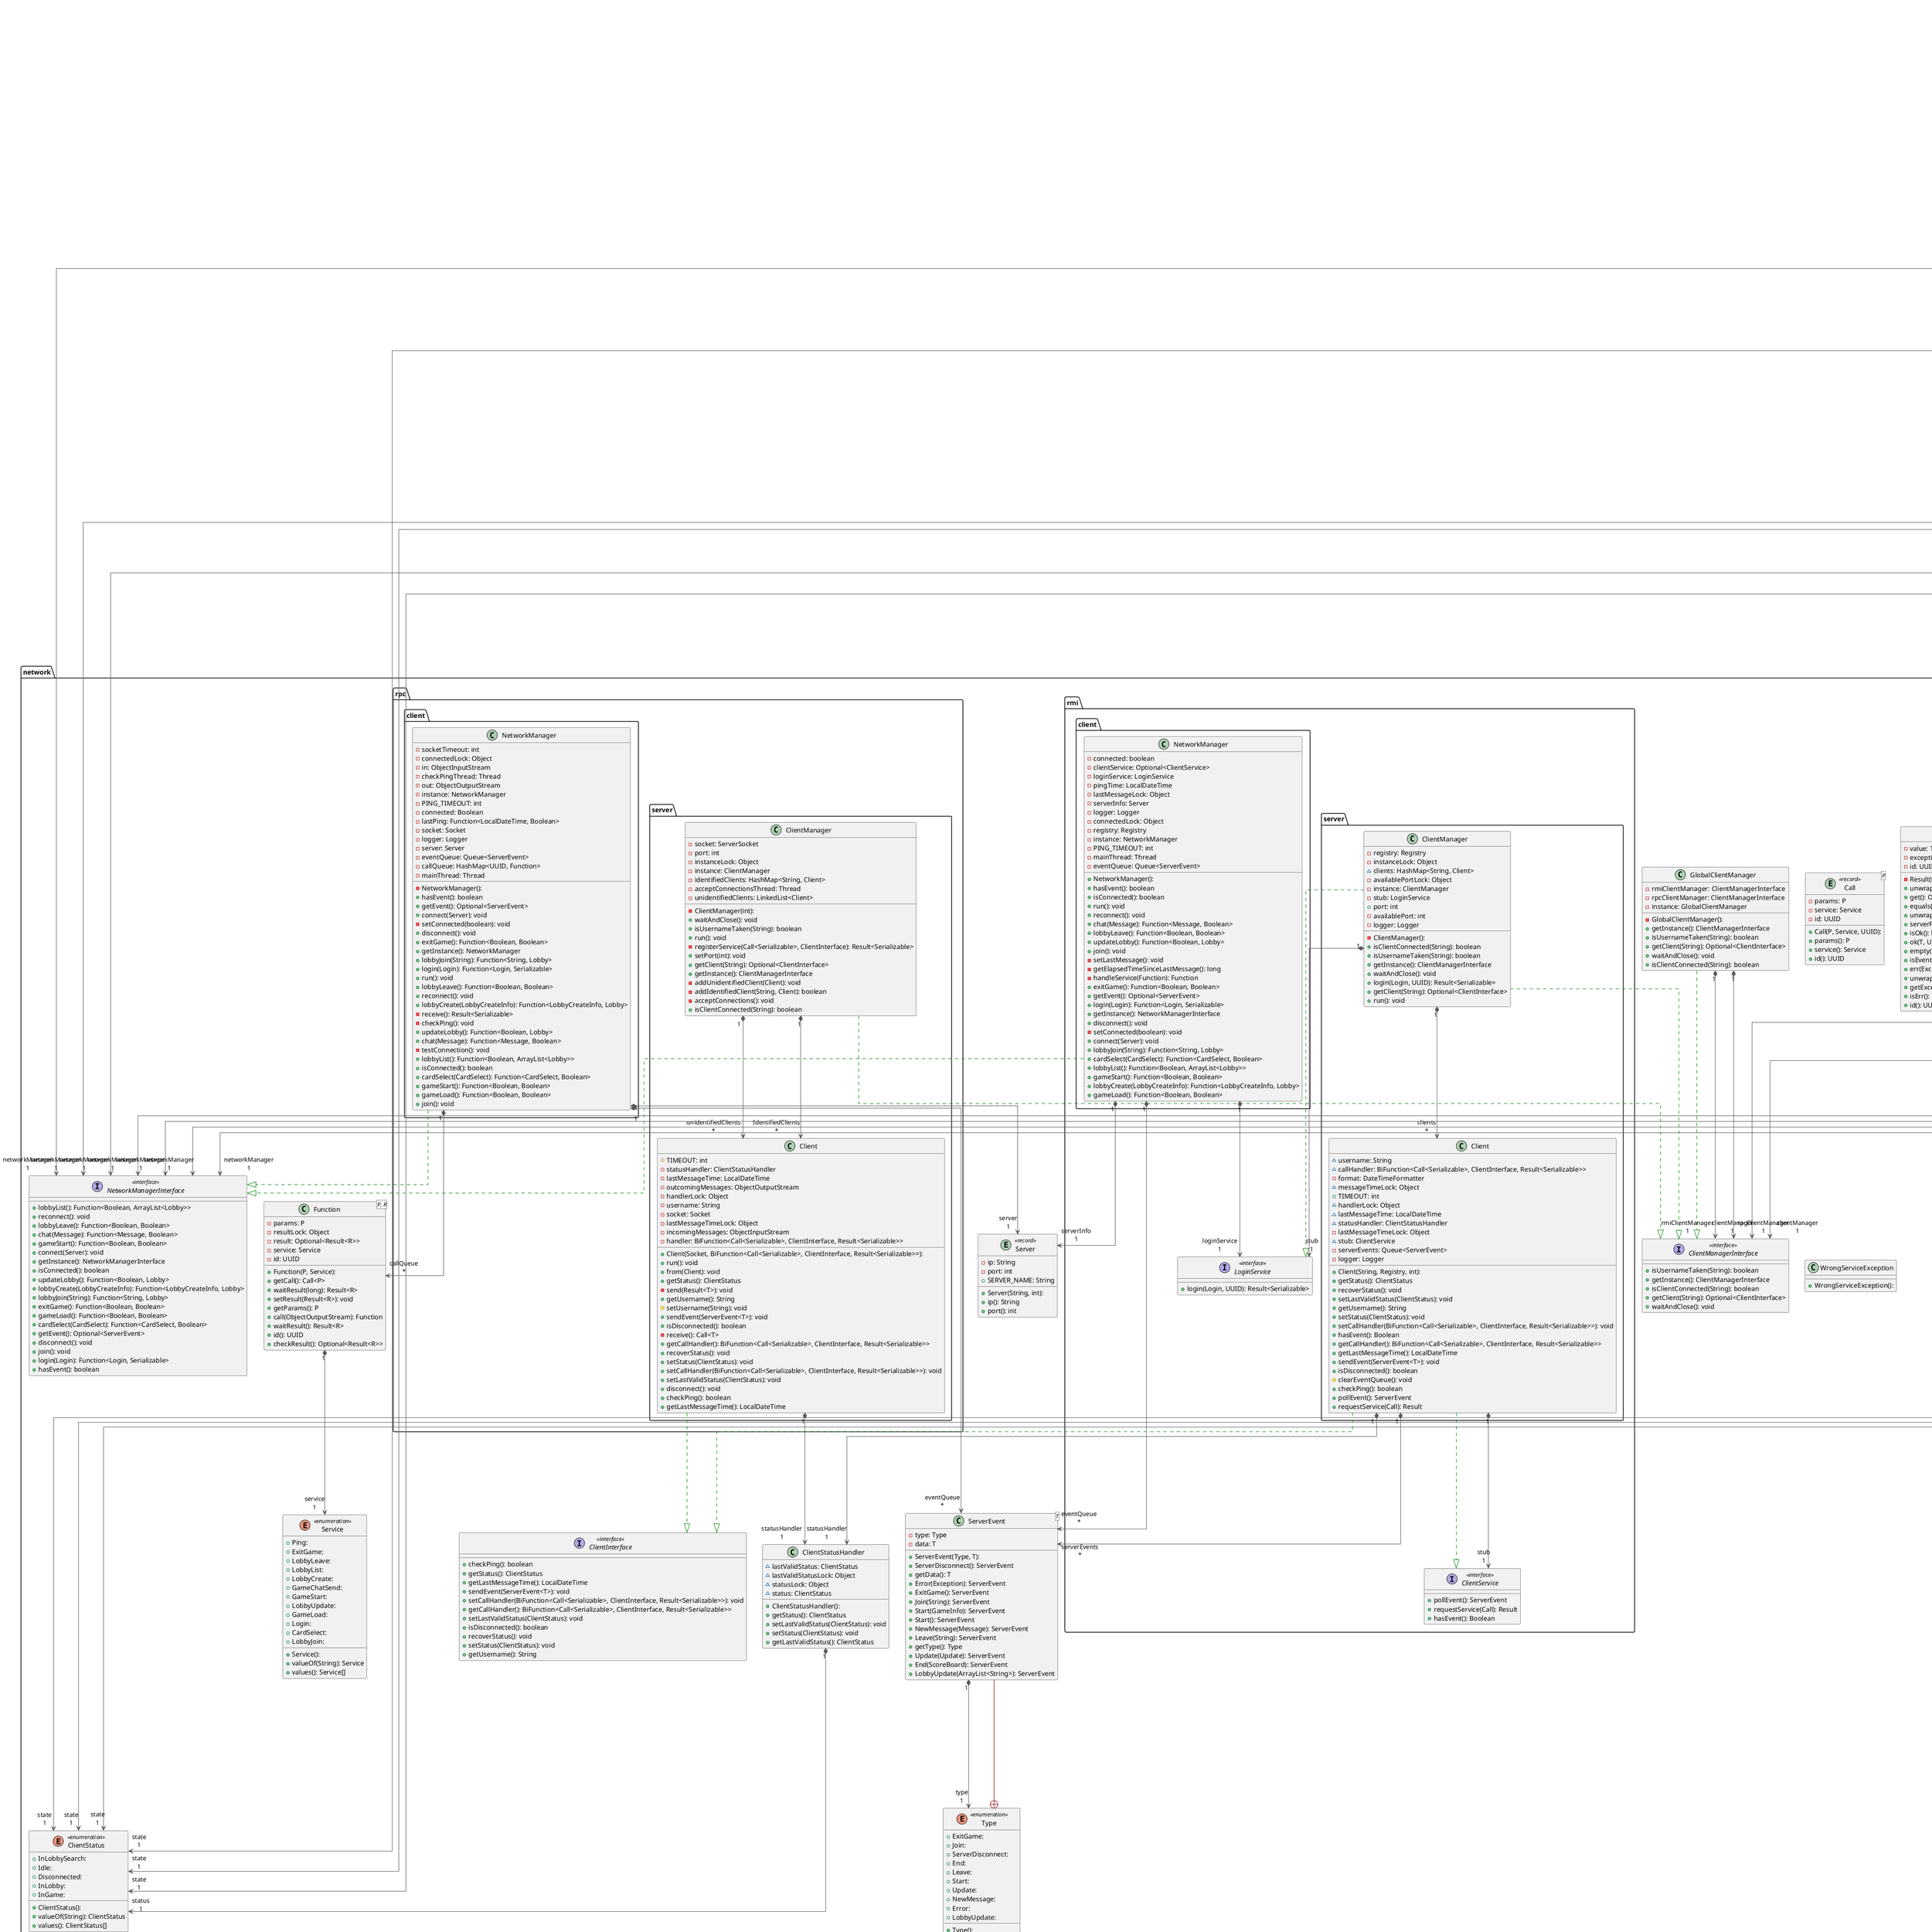 @startuml
skinparam linetype ortho


package controller {
    package game{
        class GameController {
            + GameController(File, Lobby):
            + GameController(Lobby):
            - logger: Logger
            - someoneCompleted: boolean
            - saveFile: File
            - pauseCounter: int
            - lobby: Lobby
            - DISCONNECTION_CHECK_INTERVAL: long
            - currentPlayer: Player
            - clientManager: ClientManagerInterface
            - playerDisconnected: ArrayList<Boolean>
            - db: DataBase
            - isPaused: boolean
            - playerIterator: Iterator<Player>
            - game: Game
            - SOLE_SURVIVOR_TIMER: long
            - disconnectionChecker: Thread
            - checkDisconnections(): void
            - checkRefillTable(): boolean
            - doMove(Player, ArrayList<Point>, int): void
            - saveGame(): void
            - addPersonalCockade(Player): void
            + handleGame(Call, ClientInterface): Result
            + exitGame(boolean): void
            - addFirstToFinish(Player): void
            - nextNotDisconnected(): Optional<Player>
            - refillTable(): void
            + getPlayers(): ArrayList<Player>
            - completePlayerTurn(Player): boolean
            + getGame(): Game
            - addCommonCockade(Player, ArrayList<Cockade>, ArrayList<Integer>): void
            + globalUpdate(ServerEvent): void
            + getPlayer(String): Player
            - deleteSave(): void
            + getGameInfo(Player): GameInfo
        }
        class GamePausedException {
            + GamePausedException():
        }
        class NotYourTurnException {
            + NotYourTurnException():
        }
    }
    package lobby{

        class Lobby {
            + Lobby(String, String):
            - name: String
            - players: ArrayList<String>
            + removePlayer(String): void
            + getName(): String
            + getPlayers(): ArrayList<String>
            + isHost(String): boolean
            + getNumberOfPlayers(): int
            + addPlayer(String): void
        }
        class LobbyAlreadyExistsException {
            + LobbyAlreadyExistsException():
        }
        class LobbyController {
            - LobbyController():
            - db: DataBase
            - lobbies: HashMap<String, Lobby>
            - instance: LobbyController
            - clientManager: ClientManagerInterface
            - SAVESTATES_DIRECTORY: String
            - SAVESTATES_PREFIX: String
            - games: ArrayList<GameController>
            + exitGame(GameController): void
            + getInstance(): LobbyController
            + searchGame(String): Optional<GameController>
            + getLobbies(): ArrayList<Lobby>
            + findPlayerLobby(String): Lobby
            + createLobby(String, String): Lobby
            - loadGame(Lobby): void
            + startGame(Lobby): void
            - globalUpdate(Lobby, ServerEvent): void
            + leaveLobby(String): void
            + joinLobby(String, String): Lobby
            + run(): void
            + handleInLobby(Call<Serializable>, ClientInterface): Result<Serializable>
            + endGame(GameController): void
            + handleLobbySearch(Call<Serializable>, ClientInterface): Result<Serializable>
        }
        class LobbyFullException {
            + LobbyFullException():
        }
        class LobbyNotFoundException {
            + LobbyNotFoundException():
        }
        class NotEnoughPlayersException {
            + NotEnoughPlayersException():
        }
        class PlayerAlreadyInLobbyException {
            + PlayerAlreadyInLobbyException():
        }
        class PlayerNotInLobbyException {
            + PlayerNotInLobbyException():
        }
    }
    class DataBase {
        - DataBase():
        - instance: DataBase
        - DB_NAME: String
        - loadDb(): DataBase
        + write(): void
        + getInstance(): DataBase
    }

    class GameNotFoundException {
        + GameNotFoundException():
    }

    class IdentityTheftException {
        + IdentityTheftException():
    }
    class MessageTooLongException {
        + MessageTooLongException():
    }
    class NotHostException {
        + NotHostException():
    }
}

package model{
    class Card {
        + Card(Type):
        + Card(Type, int):
        - imageIndex: int
        - type: Type
        + equals(Object): boolean
        + getImageIndex(): int
        + getType(): Type
    }
    class CardsDeck {
        + CardsDeck():
        + TOTAL_CARDS: int
        + CARDS_PER_TYPE: int
        + IMAGES_PER_TYPE: int
        - cards: Stack<Card>
        + draw(): Optional<Card>
        + size(): int
    }
    entity Cell << record >> {
        + Cell(int, int, Type):
        - x: int
        - card: Type
        - y: int
        + x(): int
        + card(): Type
        + y(): int
    }
    entity Cockade << record >> {
        + Cockade(String, int):
        - points: int
        - name: String
        + points(): int
        + name(): String
    }
    class CommonObjective {
        + CommonObjective(SaveCommonObjective, int):
        + CommonObjective(String, int, Function<Shelf, Boolean>):
        - checkCompleted: Function<Shelf, Boolean>
        - cornersX: int[]
        - value: int
        - pointDecrement: int
        - INITIAL_VALUE: int
        - cornersY: int[]
        - POINT_DECREMENT_2_PLAYERS: int
        - squareDx: int[]
        - squareDy: int[]
        - POINT_DECREMENT: int
        + N_COMMON_OBJECTIVES: int
        - completedBy: HashSet<String>
        - equalCorners(Shelf): Boolean
        - eightEquals(Shelf): Boolean
        - fourGroupsOfFourCards(Shelf): Boolean
        - twoColumnsOfSixDifferentCards(Shelf): Boolean
        - groupsOfAtLeastNCards(Shelf, int): int
        + generateCommonObjectives(int): ArrayList<CommonObjective>
        - sixGroupsOfTwoCards(Shelf): Boolean
        + twoSquareGroups(Shelf): Boolean
        - fourRowsOfAtMostThreeDifferentCards(Shelf): Boolean
        - stairsShape(Shelf): Boolean
        - twoRowsWithFiveDifferentCards(Shelf): Boolean
        + generateAllCommonObjectives(int): ArrayList<CommonObjective>
        - fiveCardsInDiagonal(Shelf): Boolean
        + getValue(): int
        + getSavable(): SaveCommonObjective
        + isCompleted(Shelf, String): Optional<Cockade>
        - equalsX(Shelf): Boolean
        - threeColumnsOfAtMostThreeDifferentCards(Shelf): Boolean
    }
    class Game {
        + Game(ArrayList<String>):
        + Game(SaveState):
        - tabletop: TableTop
        - commonObjectives: ArrayList<CommonObjective>
        - iteratorIndex: Optional<Integer>
        - players: ArrayList<Player>
        - playerIterator: PlayerIterator
        + iterator(): Iterator<Player>
        + getPlayers(): ArrayList<Player>
        + finalRanks(): ArrayList<Player>
        + loadGame(File): Game
        + getTabletop(): TableTop
        - getSaveState(): SaveState
        + getCommonObjectives(): ArrayList<CommonObjective>
        + saveGame(File): void
    }
    class InvalidMoveException {
        + InvalidMoveException(String):
    }
    class Objective {
        + Objective(String):
        # name: String
        + equals(Object): boolean
        + getName(): String
    }
    class PersonalObjective {
        + PersonalObjective(String, Cell[]):
        + PersonalObjective(String):
        - points: int[]
        + MARKER: String
        - cellsCheck: Cell[]
        + getCellsCheck(): Cell[]
        + isCompleted(Shelf): Optional<Cockade>
        + generateAllPersonalObjectives(): ArrayList<PersonalObjective>
        + generatePersonalObjectives(int): PersonalObjective[]
    }
    class Player {
        + Player(String, PersonalObjective):
        + Player(SavePlayer):
        - points: int
        - personalObjective: PersonalObjective
        - name: String
        - shelf: Shelf
        - cockades: ArrayList<Cockade>
        + getShelf(): Shelf
        + getPersonalObjective(): PersonalObjective
        + equals(Object): boolean
        + addCockade(Cockade): void
        + getCockades(): ArrayList<Cockade>
        + getName(): String
        + getPoints(): int
        + getSavePlayer(): SavePlayer
    }
    class PlayerIterator {
        + PlayerIterator(Game):
        + PlayerIterator(Game, int):
        - index: int
        - maxIndex: int
        - game: Game
        + getIndex(): int
        + hasNext(): boolean
        + next(): Player
    }
    entity Point << record >> {
        + Point(int, int):
        - x: int
        - y: int
        + x(): int
        + distance(Point): int
        + y(): int
    }
    entity SaveCommonObjective << record >> {
        + SaveCommonObjective(String, int, HashSet<String>):
        - name: String
        - points: int
        - completedBy: HashSet<String>
        + points(): int
        + completedBy(): HashSet<String>
        + name(): String
    }
    entity SavePlayer << record >> {
        + SavePlayer(String, String, Card[][], ArrayList<Cockade>, int):
        - personalObjective: String
        - cockades: ArrayList<Cockade>
        - name: String
        - shelf: Card[][]
        - points: int
        + cockades(): ArrayList<Cockade>
        + points(): int
        + shelf(): Card[][]
        + name(): String
        + personalObjective(): String
    }
    entity SaveState << record >> {
        + SaveState(SaveTableTop, ArrayList<SavePlayer>, ArrayList<SaveCommonObjective>, int):
        - commonObjectives: ArrayList<SaveCommonObjective>
        - tabletop: SaveTableTop
        - players: ArrayList<SavePlayer>
        - playerIteratorIndex: int
        + commonObjectives(): ArrayList<SaveCommonObjective>
        + playerIteratorIndex(): int
        + tabletop(): SaveTableTop
        + players(): ArrayList<SavePlayer>
    }
    entity SaveTableTop << record >> {
        + SaveTableTop(Card[][], CardsDeck):
        - grid: Card[][]
        - deck: CardsDeck
        + deck(): CardsDeck
        + grid(): Card[][]
    }
    entity Score << record >> {
        + Score(String, int, String):
        - username: String
        - score: int
        - title: String
        + score(): int
        + title(): String
        + username(): String
        + compareTo(Score): int
    }
    class ScoreBoard {
        + ScoreBoard(Game):
        - winner: String
        - soleSurvivor: String
        - mostGames: String
        - victoryType: VictoryType
        - mostTrophies: String
        - mostPlants: String
        - mostCats: String
        - mostBooks: String
        - mostFrames: String
        - cockades: Map<String, ArrayList<Cockade>>
        - scores: ArrayList<Score>
        + getCockades(String): ArrayList<Cockade>
        + iterator(): Iterator<Score>
        - createScore(Player): Score
        + size(): int
        - findSoleSurvivor(ArrayList<Player>): String?
        - findVictoryType(ArrayList<Player>): VictoryType
    }
    class Shelf {
        + Shelf(Optional<Card>[][]):
        + Shelf(Card[][]):
        + Shelf():
        - slots: Optional<Card>[][]
        + COLUMNS: int
        - groupPoints: int[]
        + ROWS: int
        - dy: int[]
        - dx: int[]
        + getGroupSize(int, int, Type, boolean[][]): int
        + insertTest(int, int, Card): void
        + getFinishCockade(): Optional<Cockade>
        + getCard(int, int): Optional<Card>
        + getGroupsCockades(): ArrayList<Cockade>
        + isFull(): boolean
        + insert(int, ArrayList<Card>): void
        + countCard(Type): int
        - getHighest(int): int
        + getShelf(): Optional<Card>[][]
        + getSerializable(): Card[][]
    }
    class TableTop {
        + TableTop(SaveTableTop, int):
        + TableTop(int):
        - table: Optional<Card>[][]
        - dy: int[]
        + PLAYER_NUMBER_MASK: int[][]
        - nPlayers: int
        - deck: CardsDeck
        - dx: int[]
        + MAX_PLAYERS: int
        + SIZE: int
        + isUsed(int, int): boolean
        + getDeck(): CardsDeck
        + getSaveTableTop(): SaveTableTop
        + isPickable(int, int): boolean
        + needRefill(): boolean
        + pickCard(int, int): Card
        + getSerializable(): Card[][]
        + getCard(int, int): Optional<Card>
        + fillTable(): void
    }
    enum Type << enumeration >> {
        + Type():
        + Plant:
        + Cat:
        + Book:
        + Game:
        + Frame:
        + Trophy:
        + values(): Type[]
        + valueOf(String): Type
    }
    enum VictoryType << enumeration >> {
        + VictoryType():
        + LANDSLIDE:
        + BALANCED:
        + TOO_CLOSE:
        + valueOf(String): VictoryType
        + values(): VictoryType[]
    }
}
package view{
    package gui{
        class CommonObjController {
            + CommonObjController():
            - errorLabel: Label
            - pane: AnchorPane
            - firstObj: Label
            - logger: Logger
            - secObj: Label
            + initialize(URL, ResourceBundle): void
        }
        class CreateLobbyController {
            + CreateLobbyController():
            - serverThread: Thread
            - state: ClientStatus
            - WIDTH: int
            - scene: Scene
            - logger: Logger
            - messageDisplay: Label
            - stage: Stage
            - btnSelect: Button
            - HEIGHT: int
            - nameUser: Text
            - nameLobby: TextField
            - handleEvent(): void
            + initialize(URL, ResourceBundle): void
            - returnToLoginMessage(): void
            - createLobby(ActionEvent): void
        }
        class EndController {
            + EndController():
            - logger: Logger
            - cockadesList2: ListView
            - cockadeImage3: ImageView
            - stage: Stage
            - WIDTH: int
            - messageLabel1: Label
            - serverThread: Thread
            - messageLabel3: Label
            - cockadeImage4: ImageView
            - messageLabel2: Label
            - titleLabel: Label
            - cockadesList1: ListView
            - HEIGHT: int
            - cockadesList4: ListView
            - cockadeImage2: ImageView
            - scoreBoard: ScoreBoard
            - cockadesList3: ListView
            - username: String
            - messageLabel4: Label
            - scene: Scene
            - cockadeImage1: ImageView
            - returnToLoginMessage(): void
            - addCockadeToList(ListView, Cockade): void
            - addChangeOfImage(ListView, int): void
            - goToLobbies(ActionEvent): void
            + initialize(URL, ResourceBundle): void
            - showScoreBoard(): void
            - handleEvent(): void
            - handleCockadeSelection(int, String): void
        }
        class GameData {
            + GameData(GameInfo, String):
            - me: String
            - commonObjectivesPoints: ArrayList<Integer>
            - myShelf: Shelf
            - shelves: ArrayList<Shelf>
            - commonObjectives: ArrayList<String>
            - nPlayers: int
            - myPersonalObjective: PersonalObjective
            - currentPlayer: String
            - scoreBoard: ScoreBoard
            - playersNames: ArrayList<String>
            - tableTop: Optional[][]
            - updateTableTop(Card[][]): void
            + getCommonObjectives(): ArrayList<String>
            + getMe(): String
            + getShelves(): ArrayList<Shelf>
            + getTableTop(): Optional[][]
            + setScoreBoard(ScoreBoard): void
            + getPlayersNames(): ArrayList<String>
            + getMyPersonalObjective(): PersonalObjective
            + getScoreBoard(): ScoreBoard
            + update(Update): void
            + getMyShelf(): Shelf
            + getCurrentPlayer(): String
        }
        class GameViewController {
            + GameViewController():
            - logger: Logger
            - cardOffSet: int
            - printPersonalObjectivesButton: Button
            + gameData: GameData
            - imageToIndices: Map<ImageView, int[]>
            - noSureButton: RadioButton
            - endGame: Button
            - shelfOffSetY: int
            - sureChoiceButton: Button
            - cardSize: int
            - stage: Stage
            - sureLabel: Label
            - shelfCardSize: int
            - columnInput: TextField
            - HEIGHT: int
            + networkManager: NetworkManagerInterface
            - yourTurn: boolean
            - POPUP_WIDTH: int
            + sendMessageButton: Button
            + state: ClientStatus
            - messageInput: TextField
            - messageLabel: Label
            - shelfCardStepX: int
            - cardStep: int
            - shelfColumns: int
            - selectedImages: List<ImageView>
            - SIZE: int
            - shelfRows: int
            - serverThread: Thread
            - scene: Scene
            - WIDTH: int
            - shelfCardStepY: int
            - players: ListView
            - username: String
            - chat: ListView
            - yesSureButton: RadioButton
            - printAllShelvesButton: Button
            - SHELVES_POPUP_WIDTH: int
            - SHELVES_POPUP_HEIGHT: int
            - printCommonObjectivesButton: Button
            - POPUP_HEIGHT: int
            - isPaused: boolean
            - shelfOffSetX: int
            + lobby: Lobby
            - pane: AnchorPane
            - printEnd(): void
            + initialize(URL, ResourceBundle): void
            - endTheGame(ActionEvent): void
            - putImageOnScene(String, int, int, int, int, int, int, int, int, boolean): void
            - startLobby(): void
            - tryMove(ActionEvent): void
            + getGameData(): GameData
            - handleCardSelection(ImageView): void
            - printAllShelvesObjectivesButton(ActionEvent): void
            - printPersonalObjectivesButton(ActionEvent): void
            - afterStopConfirmFail(): void
            - goToMessage(): void
            - returnToLoginMessage(): void
            - handleEvent(): void
            - fillShelf(Shelf): void
            - submitChoice(ActionEvent): void
            - sendMessage(ActionEvent): void
            - fillScene(Optional<Card>[][]): void
            - removeImages(boolean): void
            - printCommonObjectivesButton(ActionEvent): void
        }
        class LobbyViewController {
            + LobbyViewController():
            - HEIGHT: int
            - quitLobby: Button
            + lobby: Lobby
            - scene: Scene
            - loadButton: Button
            - serverThread: Thread
            ~ username: String
            - players: ListView
            - startButton: Button
            + networkManager: NetworkManagerInterface
            + state: ClientStatus
            - stage: Stage
            - messageInput: TextField
            - WIDTH: int
            - alreadyShowedHostMessage: boolean
            + gameInfo: GameInfo
            - chat: ListView
            - logger: Logger
            - descriptorLabel: Label
            - sendMessageButton: Button
            - startGame(ActionEvent): void
            - returnToLoginMessage(): void
            - startLobby(): void
            - switchToGame(): void
            - loadGame(ActionEvent): void
            - handleEvent(): void
            - sendMessage(ActionEvent): void
            + initialize(URL, ResourceBundle): void
            - updateLobby(): void
            - quitLobby(ActionEvent): void
            - showStart(): void
        }
        class LoginController {
            + LoginController():
            + port: int
            + lobby: Lobby
            - logger: Logger
            - WIDTH: int
            - stage: Stage
            + state: ClientStatus
            + username: String
            + networkManager: NetworkManagerInterface
            - RMIButton: RadioButton
            + gameInfo: GameInfo
            - loginButton: Button
            - scene: Scene
            + ip: String
            - errorLabel: Label
            - selectedIp: TextField
            - HEIGHT: int
            - namePlayer: TextField
            + initialize(URL, ResourceBundle): void
            - switchToGame(): void
            - switchToMainMenu(ActionEvent): void
        }
        class Main {
            + Main():
            - btnPlay1: boolean
            - logger: Logger
            - getResource(String): URL
            + main(String[]): void
            + start(Stage): void
        }
        class MainMenuController {
            + MainMenuController():
            - WIDTH: int
            - state: ClientStatus
            - noFound: Label
            - scene: Scene
            - stage: Stage
            - HEIGHT: int
            - nameUser: Text
            - logger: Logger
            - serverThread: Thread
            - listView: ListView<String>
            + MainMenuController(): void
            + initialize(URL, ResourceBundle): void
            - handleEvent(): void
            - askNetForLobbies(): void
            - joinLobby(ActionEvent): void
            - returnToLoginMessage(): void
            - switchToCreateLobby(ActionEvent): void
            - refreshLobbies(ActionEvent): void
        }
        class LoginController {
            + LoginController():
            + port: int
            + lobby: Lobby
            - logger: Logger
            - WIDTH: int
            - stage: Stage
            + state: ClientStatus
            + username: String
            + networkManager: NetworkManagerInterface
            - RMIButton: RadioButton
            + gameInfo: GameInfo
            - loginButton: Button
            - scene: Scene
            + ip: String
            - errorLabel: Label
            - selectedIp: TextField
            - HEIGHT: int
            - namePlayer: TextField
            + initialize(URL, ResourceBundle): void
            - switchToGame(): void
            - switchToMainMenu(ActionEvent): void
        }
        class MessageReturnToLoginController {
            + MessageReturnToLoginController():
            - stage: Stage
            - scene: Scene
            - HEIGHT: int
            - WIDTH: int
            - messageLabel: Label
            - backToLogin(ActionEvent): void
        }
        class MessageStoppedGameController {
            + MessageStoppedGameController():
            - scene: Scene
            - stage: Stage
            - HEIGHT: int
            - WIDTH: int
            - messageLabel: Label
            - backToLobbies(ActionEvent): void
            + initialize(URL, ResourceBundle): void
        }
        class MessageStoppedGameController {
            + MessageStoppedGameController():
        }
        class PersonalObjController {
            + PersonalObjController():
            - objImage: ImageView
            + initialize(URL, ResourceBundle): void
        }
        class ShelvesController {
            + ShelvesController():
            - shelves: ArrayList<Shelf>
            - shelfCardSize: int
            - pane: AnchorPane
            - player2: Label
            - shelfColumns: int
            - player3: Label
            - shelf4: ImageView
            - shelfCardStepX: int
            - shelfCardStepY: int
            - player: Label
            - shelf3: ImageView
            - playersNames: ArrayList<String>
            - player4: Label
            - shelfRows: int
            + initialize(URL, ResourceBundle): void
            - putImageOnScene(String, int, int, int, int, int, int, int, int): void
            - fillShelf(Shelf, int): void
        }
        class Utils {
            + Utils():
            - logger: Logger
            + CHAT_HEIGHT: int
            + changeLabel(Label, String): void
            + addMessageToChat(String, Message, ListView): void
            + sendMessage(String, NetworkManagerInterface, TextField, ListView, ListView, Label): void
            + cardToImageName(Card): String
        }
    }
    package cli{
        class CLI{
            - CLI():
            - isHost: boolean
            - needQuit: boolean
            - lobby: Lobby
            - instance: CLI
            - IO: Utils
            - isPaused: boolean
            + networkManager: NetworkManagerInterface
            - game: CLIGame
            - logger: Logger
            - doPrint: boolean
            - yourTurn: boolean
            - port: int
            - ip: String
            - gameStarted: boolean
            - state: ClientStatus
            - username: String
            - connect(): ClientStatus
            - askIpAndMethod(): void
            - inLobby(): ClientStatus
            - stringToPoint(String): Point
            - inGame(): ClientStatus
            - handleEvent(): ClientStatus
            + run(): void
            + getInstance(): CLI
            - sendMessage(): void
            - handleStopGame(): ClientStatus
            - printWelcome(): void
            - handlePickCard(): ClientStatus
            - checkCanStartGame(): boolean
            - waitGlobalUpdate(): ClientStatus
            - printEndGame(ScoreBoard): void
            - searchLobby(): ClientStatus
            - login(): ClientStatus
        }
        class CLIGame {
            + CLIGame(GameInfo, String):
            ~ nPlayers: int
            ~ commonObjectivesPoints: ArrayList<Integer>
            ~ tableTop: Optional<Card>[][]
            ~ me: String
            ~ players: ArrayList<String>
            ~ commonObjectives: ArrayList<String>
            ~ personalObjective: PersonalObjective
            ~ shelves: ArrayList<Shelf>
            ~ myShelf: Shelf
            - getCorner(int, int): String
            - updateTableTop(Card[][]): void
            - printShelf(Shelf): void
            + printAllShelves(): void
            + printTableTop(): void
            - cardToChar(Card): String
            + getNumberOfPlayers(): int
            + printCommonObjectives(): void
            + printYourShelf(): void
            + update(Update): void
            + printPersonalObjective(): void
        }
        enum ConnectionModeOptions << enumeration >> {
            + ConnectionModeOptions():
            + SOCKET:
            + RMI:
            - needHost: boolean
            - needTurn: boolean
            + needHost(): boolean
            + needTurn(): boolean
            + values(): ConnectionModeOptions[]
            + valueOf(String): ConnectionModeOptions
        }
        enum InGameOptions << enumeration >> {
            - InGameOptions(boolean, boolean):
            - InGameOptions(boolean):
            - InGameOptions():
            + SEND_MESSAGE:
            + SHOW_ALL_SHELVES:
            + SHOW_PERSONAL_OBJECTIVE:
            + SHOW_TABLETOP:
            - needTurn: boolean
            + SHOW_COMMON_OBJECTIVES:
            - needHost: boolean
            + SHOW_YOUR_SHELF:
            + PICK_CARDS:
            + STOP_GAME:
            + values(): InGameOptions[]
            + valueOf(String): InGameOptions
            + needHost(): boolean
            + needTurn(): boolean
        }
        enum InLobbyOptions << enumeration >> {
            - InLobbyOptions():
            - InLobbyOptions(boolean):
            - needHost: boolean
            + LEAVE_LOBBY:
            - needTurn: boolean
            + START_GAME:
            + LOAD_GAME:
            + SEND_MESSAGE:
            + LIST_PLAYERS:
            + needHost(): boolean
            + values(): InLobbyOptions[]
            + valueOf(String): InLobbyOptions
            + needTurn(): boolean
        }
        class NonBlockingIO {
            - NonBlockingIO():
            - isAskingLock: Object
            - scanner: Scanner
            - isAvailableLock: Object
            - isAvailable: boolean
            - networkManager: NetworkManagerInterface
            - isAsking: boolean
            - result: String
            - instance: NonBlockingIO
            + ask(): void
            + run(): void
            + getResult(): String
            + setNetworkManager(NetworkManagerInterface): void
            + isAvailable(): boolean
            + getInstance(): NonBlockingIO
        }
        interface OptionsInterface << interface >> {
            + needHost(): boolean
            + needTurn(): boolean
        }
        enum SelectLobbyOptions << enumeration >> {
            + SelectLobbyOptions():
            + LIST_LOBBIES:
            + QUIT:
            + CREATE_LOBBY:
            - needTurn: boolean
            - needHost: boolean
            + JOIN_LOBBY:
            + needTurn(): boolean
            + valueOf(String): SelectLobbyOptions
            + values(): SelectLobbyOptions[]
            + needHost(): boolean
        }
        class Utils {
            + Utils():
            - networkManager: NetworkManagerInterface
            - IO: NonBlockingIO
            + askOptionOrEvent(Class<E>, boolean, boolean, boolean): Optional<E>
            + askStringOrEvent(): Optional<String>
            + askInt(String): int
            - enumToOption(E): String
            + askOption(Class<E>, boolean, boolean): E
            + askInt(): int
            + askOption(Class<E>): E
            + askStringOrEvent(String): Optional<String>
            + askString(String): String
            + askIntOrEvent(String): Optional<Integer>
            + setNetworkManager(NetworkManagerInterface): void
            + askIntOrEvent(): Optional<Integer>
            + askString(): String
        }
    }
}
package network{
    entity Call<P> << record >> {
        + Call(P, Service, UUID):
        - params: P
        - service: Service
        - id: UUID
        + params(): P
        + service(): Service
        + id(): UUID
    }
    interface ClientInterface << interface >>{
        + checkPing(): boolean
        + getStatus(): ClientStatus
        + getLastMessageTime(): LocalDateTime
        + sendEvent(ServerEvent<T>): void
        + setCallHandler(BiFunction<Call<Serializable>, ClientInterface, Result<Serializable>>): void
        + getCallHandler(): BiFunction<Call<Serializable>, ClientInterface, Result<Serializable>>
        + setLastValidStatus(ClientStatus): void
        + isDisconnected(): boolean
        + recoverStatus(): void
        + setStatus(ClientStatus): void
        + getUsername(): String
    }
    interface ClientManagerInterface << interface >>{
        + isUsernameTaken(String): boolean
        + getInstance(): ClientManagerInterface
        + isClientConnected(String): boolean
        + getClient(String): Optional<ClientInterface>
        + waitAndClose(): void
    }
    enum ClientStatus << enumeration >> {
        + ClientStatus():
        + InLobbySearch:
        + Idle:
        + Disconnected:
        + InLobby:
        + InGame:
        + valueOf(String): ClientStatus
        + values(): ClientStatus[]
    }
    class ClientStatusHandler {
        + ClientStatusHandler():
        ~ lastValidStatus: ClientStatus
        ~ lastValidStatusLock: Object
        ~ statusLock: Object
        ~ status: ClientStatus
        + getStatus(): ClientStatus
        + setLastValidStatus(ClientStatus): void
        + setStatus(ClientStatus): void
        + getLastValidStatus(): ClientStatus
    }
    class Function<P, R> {
        + Function(P, Service):
        - params: P
        - resultLock: Object
        - result: Optional<Result<R>>
        - service: Service
        - id: UUID
        + getCall(): Call<P>
        + waitResult(long): Result<R>
        + setResult(Result<R>): void
        + getParams(): P
        + call(ObjectOutputStream): Function
        + waitResult(): Result<R>
        + id(): UUID
        + checkResult(): Optional<Result<R>>
    }
    class GlobalClientManager {
        - GlobalClientManager():
        - rmiClientManager: ClientManagerInterface
        - rpcClientManager: ClientManagerInterface
        - instance: GlobalClientManager
        + getInstance(): ClientManagerInterface
        + isUsernameTaken(String): boolean
        + getClient(String): Optional<ClientInterface>
        + waitAndClose(): void
        + isClientConnected(String): boolean
    }
    interface NetworkManagerInterface << interface >> {
        + lobbyList(): Function<Boolean, ArrayList<Lobby>>
        + reconnect(): void
        + lobbyLeave(): Function<Boolean, Boolean>
        + chat(Message): Function<Message, Boolean>
        + gameStart(): Function<Boolean, Boolean>
        + connect(Server): void
        + getInstance(): NetworkManagerInterface
        + isConnected(): boolean
        + updateLobby(): Function<Boolean, Lobby>
        + lobbyCreate(LobbyCreateInfo): Function<LobbyCreateInfo, Lobby>
        + lobbyJoin(String): Function<String, Lobby>
        + exitGame(): Function<Boolean, Boolean>
        + gameLoad(): Function<Boolean, Boolean>
        + cardSelect(CardSelect): Function<CardSelect, Boolean>
        + getEvent(): Optional<ServerEvent>
        + disconnect(): void
        + join(): void
        + login(Login): Function<Login, Serializable>
        + hasEvent(): boolean
    }
    class Result<T> {
        - Result(Exception, T, UUID):
        - value: T
        - exception: Exception
        - id: UUID
        + unwrap(): T
        + get(): Optional<T>
        + equals(Object): boolean
        + unwrapOrElseThrow(Exception): T
        + serverPush(ServerEvent): Result<Serializable>
        + isOk(): boolean
        + ok(T, UUID): Result<T>
        + empty(UUID): Result<Serializable>
        + isEvent(): boolean
        + err(Exception, UUID): Result<T>
        + unwrapOrElse(T): T
        + getException(): Optional<Exception>
        + isErr(): boolean
        + id(): UUID
    }
    entity Server << record >> {
        + Server(String, int):
        - ip: String
        - port: int
        + SERVER_NAME: String
        + ip(): String
        + port(): int
    }
    class ServerEvent<T> {
        + ServerEvent(Type, T):
        - type: Type
        - data: T
        + ServerDisconnect(): ServerEvent
        + getData(): T
        + Error(Exception): ServerEvent
        + ExitGame(): ServerEvent
        + Join(String): ServerEvent
        + Start(GameInfo): ServerEvent
        + Start(): ServerEvent
        + NewMessage(Message): ServerEvent
        + Leave(String): ServerEvent
        + getType(): Type
        + Update(Update): ServerEvent
        + End(ScoreBoard): ServerEvent
        + LobbyUpdate(ArrayList<String>): ServerEvent
    }
    enum Service << enumeration >> {
        + Service():
        + Ping:
        + ExitGame:
        + LobbyLeave:
        + LobbyList:
        + LobbyCreate:
        + GameChatSend:
        + GameStart:
        + LobbyUpdate:
        + GameLoad:
        + Login:
        + CardSelect:
        + LobbyJoin:
        + valueOf(String): Service
        + values(): Service[]
    }
    enum Type << enumeration >> {
        + Type():
        + ExitGame:
        + Join:
        + ServerDisconnect:
        + End:
        + Leave:
        + Start:
        + Update:
        + NewMessage:
        + Error:
        + LobbyUpdate:
        + valueOf(String): Type
        + values(): Type[]
    }
    class WrongServiceException {
        + WrongServiceException():
    }
    package errors{
        class ClientAlreadyConnectedException {
            + ClientAlreadyConnectedException():
        }
        class ClientAlreadyIdentifiedException {
            + ClientAlreadyIdentifiedException():
        }
        class ClientConnectedButNotFoundException {
            + ClientConnectedButNotFoundException():
        }
        class ClientNeverConnectedException {
            + ClientNeverConnectedException():
        }
        class ClientNotFoundException {
            + ClientNotFoundException():
        }
        class ClientNotIdentifiedException {
            + ClientNotIdentifiedException():
        }
        class DisconnectedClientException {
            + DisconnectedClientException():
        }
        class InvalidUsernameException {
            + InvalidUsernameException():
        }
        class ServerDisconnectedException {
            + ServerDisconnectedException():
        }
        class WrongParametersException {
            + WrongParametersException(String, String, String):
        }
    }
    package parameters{
        entity CardSelect << record >> {
            + CardSelect(int, ArrayList<Point>):
            - column: int
            - selectedCards: ArrayList<Point>
            + selectedCards(): ArrayList<Point>
            + column(): int
        }
        entity GameInfo << record >> {
            + GameInfo(Lobby, Card[][], ArrayList<String>, ArrayList<Card[][]>, ArrayList<String>, ArrayList<Integer>, String, String):
            - commonObjectivesPoints: ArrayList<Integer>
            - tableTop: Card[][]
            - personalObjective: String
            - shelves: ArrayList<Card[][]>
            - commonObjectives: ArrayList<String>
            - lobby: Lobby
            - players: ArrayList<String>
            - currentPlayer: String
            + tableTop(): Card[][]
            + commonObjectives(): ArrayList<String>
            + currentPlayer(): String
            + shelves(): ArrayList<Card[][]>
            + players(): ArrayList<String>
            + personalObjective(): String
            + commonObjectivesPoints(): ArrayList<Integer>
            + lobby(): Lobby
        }
        entity LobbyCreateInfo << record >> {
            + LobbyCreateInfo(String):
            - name: String
            + name(): String
        }
        entity Login << record >> {
            + Login(String):
            - username: String
            + username(): String
        }
        class Message {
            + Message(String, String, String):
            + Message(String, String):
            - idReceiver: String
            - : String
            - idSender: String
            + idSender(): String
            + idReceiver(): Optional<String>
            + message(): String
        }
        entity Update << record >> {
            + Update(String, Card[][], Card[][], String, ArrayList<Cockade>, ArrayList<Integer>):
            - completedObjectives: ArrayList<Cockade>
            - idPlayer: String
            - shelf: Card[][]
            - tableTop: Card[][]
            - nextPlayer: String
            - newCommonObjectivesScores: ArrayList<Integer>
            + completedObjectives(): ArrayList<Cockade>
            + tableTop(): Card[][]
            + shelf(): Card[][]
            + idPlayer(): String
            + nextPlayer(): String
            + newCommonObjectivesScores(): ArrayList<Integer>
        }
    }
    package rpc{
        package client{
            class NetworkManager {
                - NetworkManager():
                - socketTimeout: int
                - connectedLock: Object
                - in: ObjectInputStream
                - checkPingThread: Thread
                - out: ObjectOutputStream
                - instance: NetworkManager
                - PING_TIMEOUT: int
                - connected: Boolean
                - lastPing: Function<LocalDateTime, Boolean>
                - socket: Socket
                - logger: Logger
                - server: Server
                - eventQueue: Queue<ServerEvent>
                - callQueue: HashMap<UUID, Function>
                - mainThread: Thread
                + hasEvent(): boolean
                + getEvent(): Optional<ServerEvent>
                + connect(Server): void
                - setConnected(boolean): void
                + disconnect(): void
                + exitGame(): Function<Boolean, Boolean>
                + getInstance(): NetworkManager
                + lobbyJoin(String): Function<String, Lobby>
                + login(Login): Function<Login, Serializable>
                + run(): void
                + lobbyLeave(): Function<Boolean, Boolean>
                + reconnect(): void
                + lobbyCreate(LobbyCreateInfo): Function<LobbyCreateInfo, Lobby>
                - receive(): Result<Serializable>
                - checkPing(): void
                + updateLobby(): Function<Boolean, Lobby>
                + chat(Message): Function<Message, Boolean>
                - testConnection(): void
                + lobbyList(): Function<Boolean, ArrayList<Lobby>>
                + isConnected(): boolean
                + cardSelect(CardSelect): Function<CardSelect, Boolean>
                + gameStart(): Function<Boolean, Boolean>
                + gameLoad(): Function<Boolean, Boolean>
                + join(): void
            }
        }
        package server{

            class Client {
                + Client(Socket, BiFunction<Call<Serializable>, ClientInterface, Result<Serializable>>):
                # TIMEOUT: int
                - statusHandler: ClientStatusHandler
                - lastMessageTime: LocalDateTime
                - outcomingMessages: ObjectOutputStream
                - handlerLock: Object
                - username: String
                - socket: Socket
                - lastMessageTimeLock: Object
                - incomingMessages: ObjectInputStream
                - handler: BiFunction<Call<Serializable>, ClientInterface, Result<Serializable>>
                + run(): void
                + from(Client): void
                + getStatus(): ClientStatus
                - send(Result<T>): void
                + getUsername(): String
                # setUsername(String): void
                + sendEvent(ServerEvent<T>): void
                + isDisconnected(): boolean
                - receive(): Call<T>
                + getCallHandler(): BiFunction<Call<Serializable>, ClientInterface, Result<Serializable>>
                + recoverStatus(): void
                + setStatus(ClientStatus): void
                + setCallHandler(BiFunction<Call<Serializable>, ClientInterface, Result<Serializable>>): void
                + setLastValidStatus(ClientStatus): void
                + disconnect(): void
                + checkPing(): boolean
                + getLastMessageTime(): LocalDateTime
            }
            class ClientManager{
                - ClientManager(int):
                - socket: ServerSocket
                - port: int
                - instanceLock: Object
                - instance: ClientManager
                - identifiedClients: HashMap<String, Client>
                - acceptConnectionsThread: Thread
                - unidentifiedClients: LinkedList<Client>
                + waitAndClose(): void
                + isUsernameTaken(String): boolean
                + run(): void
                - registerService(Call<Serializable>, ClientInterface): Result<Serializable>
                + setPort(int): void
                + getClient(String): Optional<ClientInterface>
                + getInstance(): ClientManagerInterface
                - addUnidentifiedClient(Client): void
                - addIdentifiedClient(String, Client): boolean
                - acceptConnections(): void
                + isClientConnected(String): boolean
            }
        }
    }
    package rmi{
        interface ClientService << interface >> {
            + pollEvent(): ServerEvent
            + requestService(Call): Result
            + hasEvent(): Boolean
        }
        interface LoginService << interface >> {
            + login(Login, UUID): Result<Serializable>
        }
        package client{
            class NetworkManager {
                + NetworkManager():
                - connected: boolean
                - clientService: Optional<ClientService>
                - loginService: LoginService
                - pingTime: LocalDateTime
                - lastMessageLock: Object
                - serverInfo: Server
                - logger: Logger
                - connectedLock: Object
                - registry: Registry
                - instance: NetworkManager
                - PING_TIMEOUT: int
                - mainThread: Thread
                - eventQueue: Queue<ServerEvent>
                + hasEvent(): boolean
                + isConnected(): boolean
                + run(): void
                + reconnect(): void
                + chat(Message): Function<Message, Boolean>
                + lobbyLeave(): Function<Boolean, Boolean>
                + updateLobby(): Function<Boolean, Lobby>
                + join(): void
                - setLastMessage(): void
                - getElapsedTimeSinceLastMessage(): long
                - handleService(Function): Function
                + exitGame(): Function<Boolean, Boolean>
                + getEvent(): Optional<ServerEvent>
                + login(Login): Function<Login, Serializable>
                + getInstance(): NetworkManagerInterface
                + disconnect(): void
                - setConnected(boolean): void
                + connect(Server): void
                + lobbyJoin(String): Function<String, Lobby>
                + cardSelect(CardSelect): Function<CardSelect, Boolean>
                + lobbyList(): Function<Boolean, ArrayList<Lobby>>
                + gameStart(): Function<Boolean, Boolean>
                + lobbyCreate(LobbyCreateInfo): Function<LobbyCreateInfo, Lobby>
                + gameLoad(): Function<Boolean, Boolean>
            }
        }
        package server{
            class Client {
                + Client(String, Registry, int):
                ~ username: String
                ~ callHandler: BiFunction<Call<Serializable>, ClientInterface, Result<Serializable>>
                - format: DateTimeFormatter
                ~ messageTimeLock: Object
                + TIMEOUT: int
                ~ handlerLock: Object
                ~ lastMessageTime: LocalDateTime
                ~ statusHandler: ClientStatusHandler
                - lastMessageTimeLock: Object
                ~ stub: ClientService
                - serverEvents: Queue<ServerEvent>
                - logger: Logger
                + getStatus(): ClientStatus
                + recoverStatus(): void
                + setLastValidStatus(ClientStatus): void
                + getUsername(): String
                + setStatus(ClientStatus): void
                + setCallHandler(BiFunction<Call<Serializable>, ClientInterface, Result<Serializable>>): void
                + hasEvent(): Boolean
                + getCallHandler(): BiFunction<Call<Serializable>, ClientInterface, Result<Serializable>>
                + getLastMessageTime(): LocalDateTime
                + sendEvent(ServerEvent<T>): void
                + isDisconnected(): boolean
                # clearEventQueue(): void
                + checkPing(): boolean
                + pollEvent(): ServerEvent
                + requestService(Call): Result
            }
            class ClientManager{
                - ClientManager():
                - registry: Registry
                - instanceLock: Object
                ~ clients: HashMap<String, Client>
                - availablePortLock: Object
                - instance: ClientManager
                - stub: LoginService
                + port: int
                - availablePort: int
                - logger: Logger
                + isClientConnected(String): boolean
                + isUsernameTaken(String): boolean
                + getInstance(): ClientManagerInterface
                + waitAndClose(): void
                + login(Login, UUID): Result<Serializable>
                + getClient(String): Optional<ClientInterface>
                + run(): void
            }
        }
    }
}
CLI                                 "1" *-[#595959,plain]-> "game\n1" CLIGame
CLI                                 "1" *-[#595959,plain]-> "state\n1" ClientStatus
CLI                                 "1" *-[#595959,plain]-> "lobby\n1" Lobby
CLI                                 "1" *-[#595959,plain]-> "networkManager\n1" NetworkManagerInterface
CLI                                 "1" *-[#595959,plain]-> "IO\n1" view.cli.Utils
CLIGame                             "1" *-[#595959,plain]-> "personalObjective\n1" PersonalObjective
CLIGame                             "1" *-[#595959,plain]-> "shelves\n*" Shelf
Card                                "1" *-[#595959,plain]-> "type\n1" model.Type
network.rmi.server.Client                               -[#008200,dashed]-^  ClientInterface
network.rpc.server.Client                               -[#008200,dashed]-^  ClientInterface
network.rmi.server.Client                               -[#008200,dashed]-^  ClientService
network.rmi.server.Client                              "1" *-[#595959,plain]-> "stub\n1" ClientService
network.rpc.server.Client                              "1" *-[#595959,plain]-> "statusHandler\n1" ClientStatusHandler
network.rmi.server.Client                              "1" *-[#595959,plain]-> "statusHandler\n1" ClientStatusHandler
network.rmi.server.Client                              "1" *-[#595959,plain]-> "serverEvents\n*" ServerEvent
network.rmi.server.ClientManager                       "1" *-[#595959,plain]-> "clients\n*" network.rmi.server.Client
network.rpc.server.ClientManager                       "1" *-[#595959,plain]-> "unidentifiedClients\n*" network.rpc.server.Client
network.rpc.server.ClientManager                       "1" *-[#595959,plain]-> "IdentifiedClients\n*" network.rpc.server.Client
network.rpc.server.ClientManager                        -[#008200,dashed]-^  ClientManagerInterface
network.rmi.server.ClientManager                        -[#008200,dashed]-^  ClientManagerInterface
network.rmi.server.ClientManager                        -[#008200,dashed]-^  LoginService
network.rmi.server.ClientManager                       "1" *-[#595959,plain]-> "stub\n1" LoginService
ClientStatusHandler                 "1" *-[#595959,plain]-> "status\n1" ClientStatus
CommonObjective                      -[#000082,plain]-^  Objective
ConnectionModeOptions                -[#008200,dashed]-^  OptionsInterface
CreateLobbyController               "1" *-[#595959,plain]-> "state\n1" ClientStatus
EndController                       "1" *-[#595959,plain]-> "scoreBoard\n1" ScoreBoard
Function                            "1" *-[#595959,plain]-> "service\n1" Service
Game                                "1" *-[#595959,plain]-> "commonObjectives\n*" CommonObjective
Game                                "1" *-[#595959,plain]-> "players\n*" Player
Game                                "1" *-[#595959,plain]-> "playerIterator\n1" PlayerIterator
Game                                "1" *-[#595959,plain]-> "tabletop\n1" TableTop
GameController                      "1" *-[#595959,plain]-> "clientManager\n1" ClientManagerInterface
GameController                      "1" *-[#595959,plain]-> "db\n1" DataBase
GameController                      "1" *-[#595959,plain]-> "game\n1" Game
GameController                      "1" *-[#595959,plain]-> "lobby\n1" Lobby
GameController                      "1" *-[#595959,plain]-> "currentPlayer\n1" Player
GameData                            "1" *-[#595959,plain]-> "myPersonalObjective\n1" PersonalObjective
GameData                            "1" *-[#595959,plain]-> "scoreBoard\n1" ScoreBoard
GameData                            "1" *-[#595959,plain]-> "shelves\n*" Shelf
GameInfo                            "1" *-[#595959,plain]-> "lobby\n1" Lobby
GameViewController                  "1" *-[#595959,plain]-> "state\n1" ClientStatus
GameViewController                  "1" *-[#595959,plain]-> "gameData\n1" GameData
GameViewController                  "1" *-[#595959,plain]-> "lobby\n1" Lobby
GameViewController                  "1" *-[#595959,plain]-> "networkManager\n1" NetworkManagerInterface
GlobalClientManager                  -[#008200,dashed]-^  ClientManagerInterface
GlobalClientManager                 "1" *-[#595959,plain]-> "rmiClientManager\n1" ClientManagerInterface
GlobalClientManager                 "1" *-[#595959,plain]-> "rpcClientManager\n1" ClientManagerInterface
InGameOptions                        -[#008200,dashed]-^  OptionsInterface
InLobbyOptions                       -[#008200,dashed]-^  OptionsInterface
LobbyController                     "1" *-[#595959,plain]-> "clientManager\n1" ClientManagerInterface
LobbyController                     "1" *-[#595959,plain]-> "db\n1" DataBase
LobbyController                     "1" *-[#595959,plain]-> "games\n*" GameController
LobbyController                     "1" *-[#595959,plain]-> "lobbies\n*" Lobby
LobbyViewController                 "1" *-[#595959,plain]-> "state\n1" ClientStatus
LobbyViewController                 "1" *-[#595959,plain]-> "gameInfo\n1" GameInfo
LobbyViewController                 "1" *-[#595959,plain]-> "lobby\n1" Lobby
LobbyViewController                 "1" *-[#595959,plain]-> "networkManager\n1" NetworkManagerInterface
LoginController                     "1" *-[#595959,plain]-> "state\n1" ClientStatus
LoginController                     "1" *-[#595959,plain]-> "gameInfo\n1" GameInfo
LoginController                     "1" *-[#595959,plain]-> "lobby\n1" Lobby
LoginController                     "1" *-[#595959,plain]-> "networkManager\n1" NetworkManagerInterface
MainMenuController                  "1" *-[#595959,plain]-> "state\n1" ClientStatus
network.rpc.client.NetworkManager                      "1" *-[#595959,plain]-> "callQueue\n*" Function
network.rmi.client.NetworkManager                      "1" *-[#595959,plain]-> "loginService\n1" LoginService
network.rmi.client.NetworkManager                       -[#008200,dashed]-^  NetworkManagerInterface
network.rpc.client.NetworkManager                       -[#008200,dashed]-^  NetworkManagerInterface
network.rmi.client.NetworkManager                      "1" *-[#595959,plain]-> "serverInfo\n1" network.Server
network.rpc.client.NetworkManager                      "1" *-[#595959,plain]-> "server\n1" network.Server
network.rmi.client.NetworkManager                      "1" *-[#595959,plain]-> "eventQueue\n*" ServerEvent
network.rpc.client.NetworkManager                      "1" *-[#595959,plain]-> "eventQueue\n*" ServerEvent
NonBlockingIO                       "1" *-[#595959,plain]-> "networkManager\n1" NetworkManagerInterface
PersonalObjective                   "1" *-[#595959,plain]-> "cellsCheck\n*" Cell
PersonalObjective                    -[#000082,plain]-^  Objective
Player                              "1" *-[#595959,plain]-> "cockades\n*" Cockade
Player                              "1" *-[#595959,plain]-> "personalObjective\n1" PersonalObjective
Player                              "1" *-[#595959,plain]-> "shelf\n1" Shelf
PlayerIterator                      "1" *-[#595959,plain]-> "game\n1" Game
SaveState                           "1" *-[#595959,plain]-> "tabletop\n1" SaveTableTop
SaveTableTop                        "1" *-[#595959,plain]-> "grid\n*" Card
ScoreBoard                          "1" *-[#595959,plain]-> "scores\n*" Score
ScoreBoard                          "1" *-[#595959,plain]-> "victoryType\n1" VictoryType
SelectLobbyOptions                   -[#008200,dashed]-^  OptionsInterface
ServerEvent                         "1" *-[#595959,plain]-> "type\n1" network.Type
ShelvesController                   "1" *-[#595959,plain]-> "shelves\n*" Shelf
TableTop                            "1" *-[#595959,plain]-> "deck\n1" CardsDeck
model.Type                                 +-[#820000,plain]-  Card
network.Type                                 +-[#820000,plain]-  ServerEvent
view.cli.Utils                               "1" *-[#595959,plain]-> "networkManager\n1" NetworkManagerInterface
view.gui.Utils                               "1" *-[#595959,plain]-> "networkManager\n1" NetworkManagerInterface
view.cli.Utils                               "1" *-[#595959,plain]-> "IO\n1" NonBlockingIO
VictoryType                          +-[#820000,plain]-  ScoreBoard
@enduml
